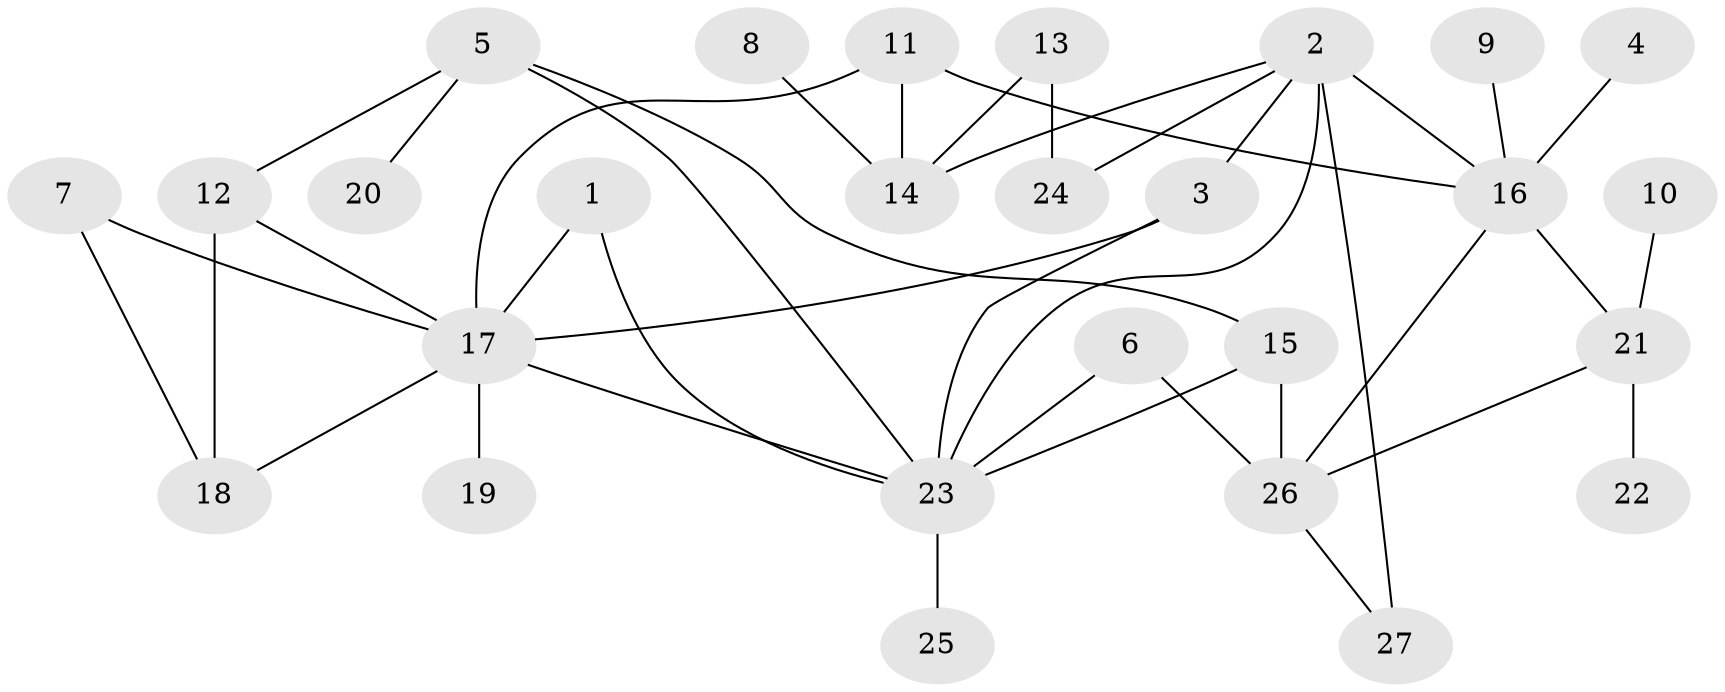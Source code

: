 // original degree distribution, {5: 0.07547169811320754, 6: 0.05660377358490566, 3: 0.22641509433962265, 4: 0.09433962264150944, 2: 0.24528301886792453, 1: 0.3018867924528302}
// Generated by graph-tools (version 1.1) at 2025/25/03/09/25 03:25:35]
// undirected, 27 vertices, 40 edges
graph export_dot {
graph [start="1"]
  node [color=gray90,style=filled];
  1;
  2;
  3;
  4;
  5;
  6;
  7;
  8;
  9;
  10;
  11;
  12;
  13;
  14;
  15;
  16;
  17;
  18;
  19;
  20;
  21;
  22;
  23;
  24;
  25;
  26;
  27;
  1 -- 17 [weight=1.0];
  1 -- 23 [weight=1.0];
  2 -- 3 [weight=1.0];
  2 -- 14 [weight=1.0];
  2 -- 16 [weight=1.0];
  2 -- 23 [weight=1.0];
  2 -- 24 [weight=1.0];
  2 -- 27 [weight=2.0];
  3 -- 17 [weight=1.0];
  3 -- 23 [weight=1.0];
  4 -- 16 [weight=1.0];
  5 -- 12 [weight=1.0];
  5 -- 15 [weight=1.0];
  5 -- 20 [weight=1.0];
  5 -- 23 [weight=1.0];
  6 -- 23 [weight=1.0];
  6 -- 26 [weight=1.0];
  7 -- 17 [weight=1.0];
  7 -- 18 [weight=1.0];
  8 -- 14 [weight=1.0];
  9 -- 16 [weight=1.0];
  10 -- 21 [weight=2.0];
  11 -- 14 [weight=1.0];
  11 -- 16 [weight=1.0];
  11 -- 17 [weight=1.0];
  12 -- 17 [weight=1.0];
  12 -- 18 [weight=1.0];
  13 -- 14 [weight=1.0];
  13 -- 24 [weight=1.0];
  15 -- 23 [weight=1.0];
  15 -- 26 [weight=1.0];
  16 -- 21 [weight=1.0];
  16 -- 26 [weight=1.0];
  17 -- 18 [weight=1.0];
  17 -- 19 [weight=1.0];
  17 -- 23 [weight=1.0];
  21 -- 22 [weight=1.0];
  21 -- 26 [weight=1.0];
  23 -- 25 [weight=1.0];
  26 -- 27 [weight=1.0];
}
